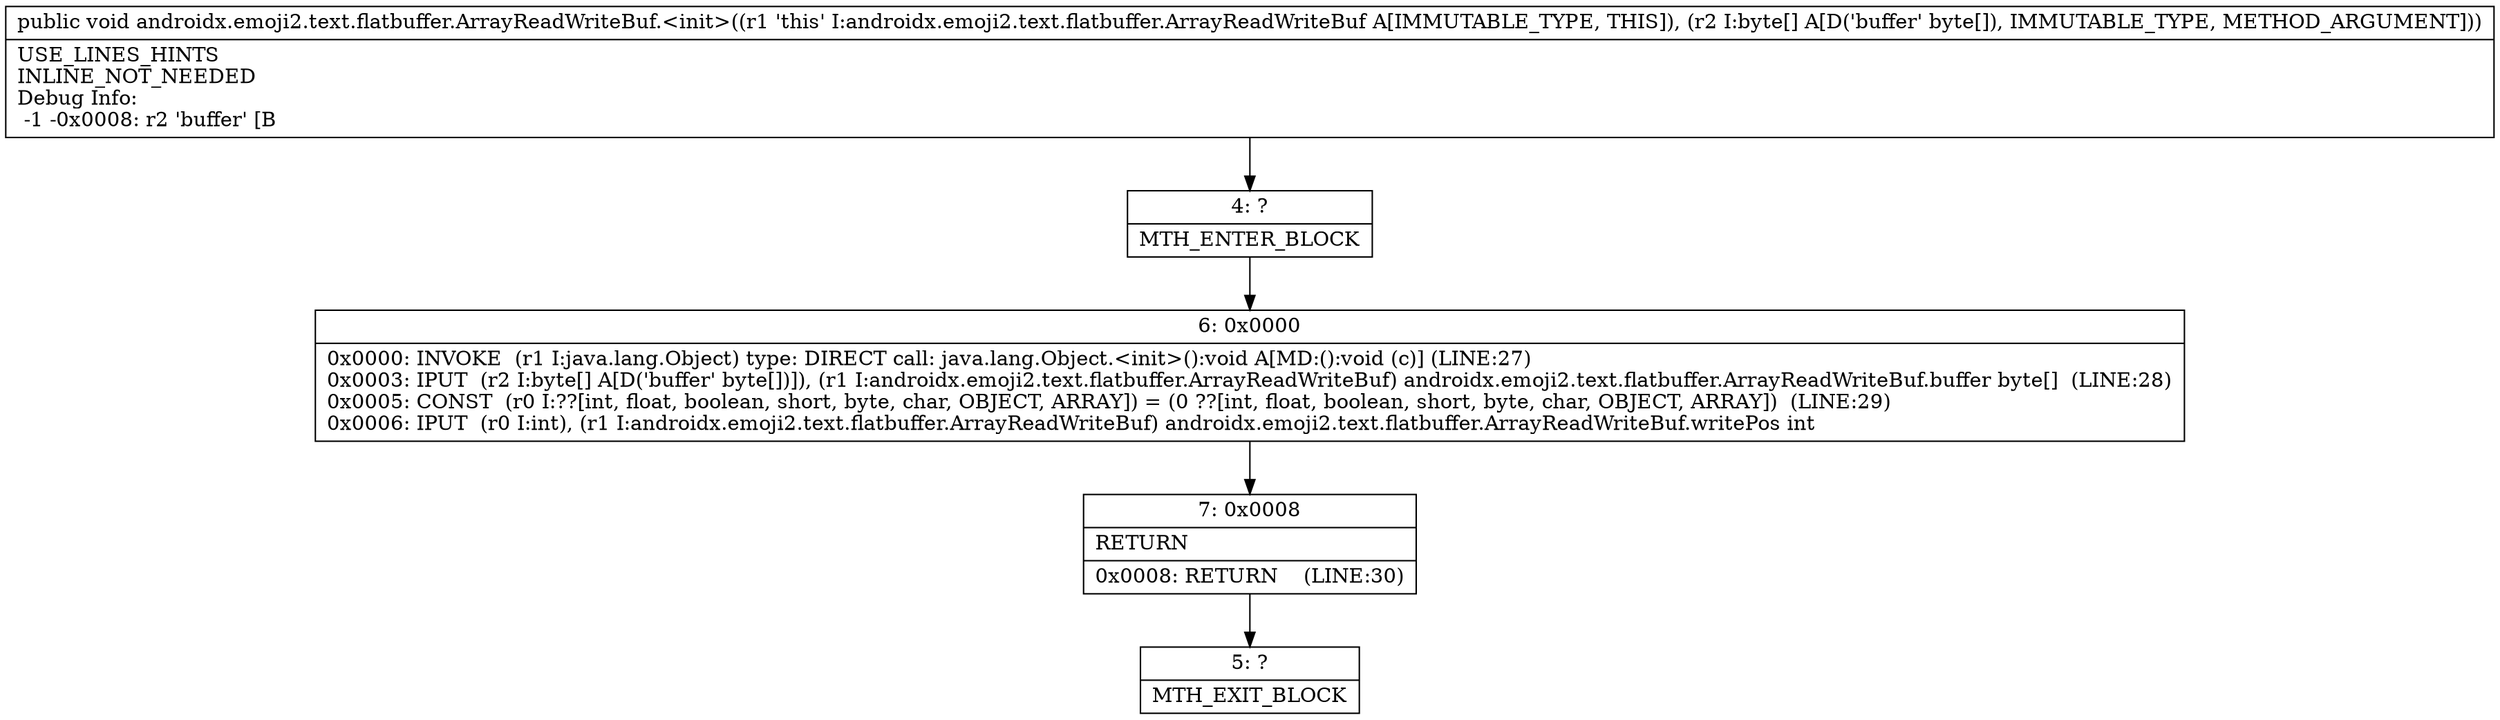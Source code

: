 digraph "CFG forandroidx.emoji2.text.flatbuffer.ArrayReadWriteBuf.\<init\>([B)V" {
Node_4 [shape=record,label="{4\:\ ?|MTH_ENTER_BLOCK\l}"];
Node_6 [shape=record,label="{6\:\ 0x0000|0x0000: INVOKE  (r1 I:java.lang.Object) type: DIRECT call: java.lang.Object.\<init\>():void A[MD:():void (c)] (LINE:27)\l0x0003: IPUT  (r2 I:byte[] A[D('buffer' byte[])]), (r1 I:androidx.emoji2.text.flatbuffer.ArrayReadWriteBuf) androidx.emoji2.text.flatbuffer.ArrayReadWriteBuf.buffer byte[]  (LINE:28)\l0x0005: CONST  (r0 I:??[int, float, boolean, short, byte, char, OBJECT, ARRAY]) = (0 ??[int, float, boolean, short, byte, char, OBJECT, ARRAY])  (LINE:29)\l0x0006: IPUT  (r0 I:int), (r1 I:androidx.emoji2.text.flatbuffer.ArrayReadWriteBuf) androidx.emoji2.text.flatbuffer.ArrayReadWriteBuf.writePos int \l}"];
Node_7 [shape=record,label="{7\:\ 0x0008|RETURN\l|0x0008: RETURN    (LINE:30)\l}"];
Node_5 [shape=record,label="{5\:\ ?|MTH_EXIT_BLOCK\l}"];
MethodNode[shape=record,label="{public void androidx.emoji2.text.flatbuffer.ArrayReadWriteBuf.\<init\>((r1 'this' I:androidx.emoji2.text.flatbuffer.ArrayReadWriteBuf A[IMMUTABLE_TYPE, THIS]), (r2 I:byte[] A[D('buffer' byte[]), IMMUTABLE_TYPE, METHOD_ARGUMENT]))  | USE_LINES_HINTS\lINLINE_NOT_NEEDED\lDebug Info:\l  \-1 \-0x0008: r2 'buffer' [B\l}"];
MethodNode -> Node_4;Node_4 -> Node_6;
Node_6 -> Node_7;
Node_7 -> Node_5;
}

